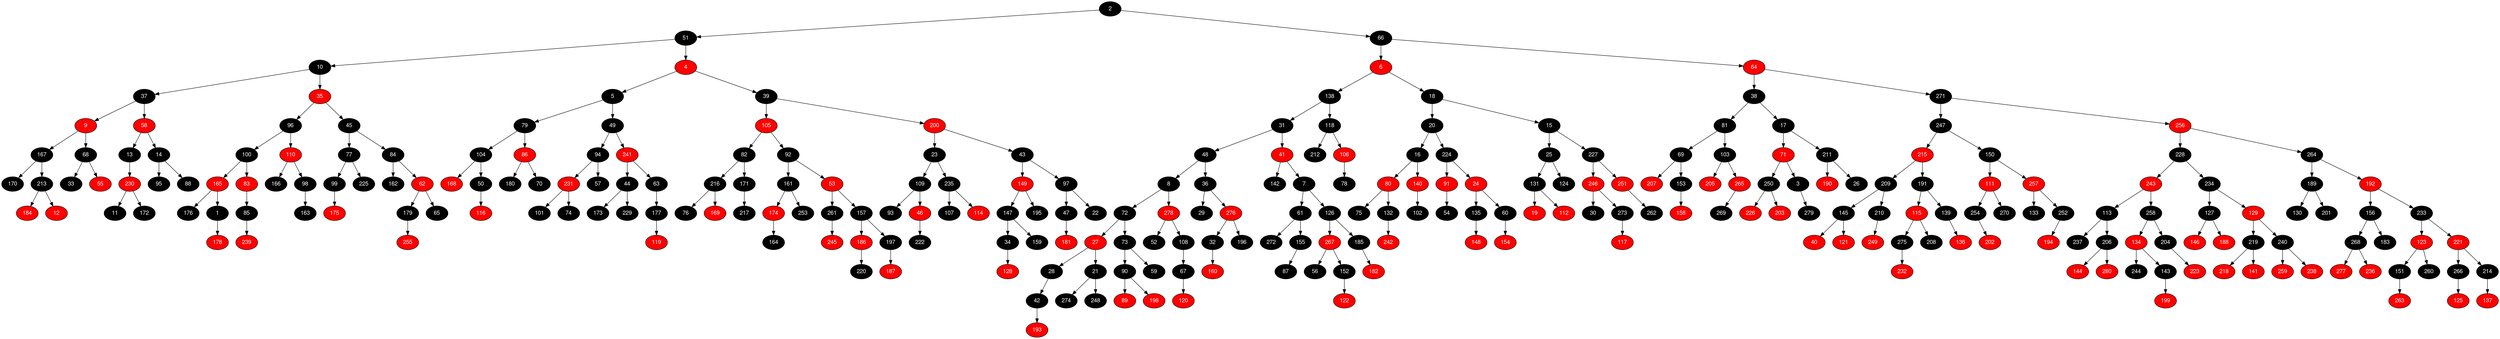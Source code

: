digraph RB_Teste {
	node [fontname="Helvetica,Arial,sans-serif" style="filled"]
	edge [fontname="Helvetica,Arial,sans-serif" color="black"]

	{
		node [fillcolor=" black" fontcolor=" white"] 2 
		node [fillcolor=" black" fontcolor=" white"] 51 
		node [fillcolor=" black" fontcolor=" white"] 10 
		node [fillcolor=" black" fontcolor=" white"] 37 
		node [fillcolor=" red" fontcolor=" white"] 9 
		node [fillcolor=" black" fontcolor=" white"] 167 
		node [fillcolor=" black" fontcolor=" white"] 170 
		node [fillcolor=" black" fontcolor=" white"] 213 
		node [fillcolor=" red" fontcolor=" white"] 184 
		node [fillcolor=" red" fontcolor=" white"] 12 
		node [fillcolor=" black" fontcolor=" white"] 68 
		node [fillcolor=" black" fontcolor=" white"] 33 
		node [fillcolor=" red" fontcolor=" white"] 55 
		node [fillcolor=" red" fontcolor=" white"] 58 
		node [fillcolor=" black" fontcolor=" white"] 13 
		node [fillcolor=" red" fontcolor=" white"] 230 
		node [fillcolor=" black" fontcolor=" white"] 11 
		node [fillcolor=" black" fontcolor=" white"] 172 
		node [fillcolor=" black" fontcolor=" white"] 14 
		node [fillcolor=" black" fontcolor=" white"] 95 
		node [fillcolor=" black" fontcolor=" white"] 88 
		node [fillcolor=" red" fontcolor=" white"] 35 
		node [fillcolor=" black" fontcolor=" white"] 96 
		node [fillcolor=" black" fontcolor=" white"] 100 
		node [fillcolor=" red" fontcolor=" white"] 165 
		node [fillcolor=" black" fontcolor=" white"] 176 
		node [fillcolor=" black" fontcolor=" white"] 1 
		node [fillcolor=" red" fontcolor=" white"] 178 
		node [fillcolor=" red" fontcolor=" white"] 83 
		node [fillcolor=" black" fontcolor=" white"] 85 
		node [fillcolor=" red" fontcolor=" white"] 239 
		node [fillcolor=" red" fontcolor=" white"] 110 
		node [fillcolor=" black" fontcolor=" white"] 166 
		node [fillcolor=" black" fontcolor=" white"] 98 
		node [fillcolor=" black" fontcolor=" white"] 163 
		node [fillcolor=" black" fontcolor=" white"] 45 
		node [fillcolor=" black" fontcolor=" white"] 77 
		node [fillcolor=" black" fontcolor=" white"] 99 
		node [fillcolor=" red" fontcolor=" white"] 175 
		node [fillcolor=" black" fontcolor=" white"] 225 
		node [fillcolor=" black" fontcolor=" white"] 84 
		node [fillcolor=" black" fontcolor=" white"] 162 
		node [fillcolor=" red" fontcolor=" white"] 62 
		node [fillcolor=" black" fontcolor=" white"] 179 
		node [fillcolor=" red" fontcolor=" white"] 255 
		node [fillcolor=" black" fontcolor=" white"] 65 
		node [fillcolor=" red" fontcolor=" white"] 4 
		node [fillcolor=" black" fontcolor=" white"] 5 
		node [fillcolor=" black" fontcolor=" white"] 79 
		node [fillcolor=" black" fontcolor=" white"] 104 
		node [fillcolor=" red" fontcolor=" white"] 168 
		node [fillcolor=" black" fontcolor=" white"] 50 
		node [fillcolor=" red" fontcolor=" white"] 116 
		node [fillcolor=" red" fontcolor=" white"] 86 
		node [fillcolor=" black" fontcolor=" white"] 180 
		node [fillcolor=" black" fontcolor=" white"] 70 
		node [fillcolor=" black" fontcolor=" white"] 49 
		node [fillcolor=" black" fontcolor=" white"] 94 
		node [fillcolor=" red" fontcolor=" white"] 231 
		node [fillcolor=" black" fontcolor=" white"] 101 
		node [fillcolor=" black" fontcolor=" white"] 74 
		node [fillcolor=" black" fontcolor=" white"] 57 
		node [fillcolor=" red" fontcolor=" white"] 241 
		node [fillcolor=" black" fontcolor=" white"] 44 
		node [fillcolor=" black" fontcolor=" white"] 173 
		node [fillcolor=" black" fontcolor=" white"] 229 
		node [fillcolor=" black" fontcolor=" white"] 63 
		node [fillcolor=" black" fontcolor=" white"] 177 
		node [fillcolor=" red" fontcolor=" white"] 119 
		node [fillcolor=" black" fontcolor=" white"] 39 
		node [fillcolor=" red" fontcolor=" white"] 105 
		node [fillcolor=" black" fontcolor=" white"] 82 
		node [fillcolor=" black" fontcolor=" white"] 216 
		node [fillcolor=" black" fontcolor=" white"] 76 
		node [fillcolor=" red" fontcolor=" white"] 169 
		node [fillcolor=" black" fontcolor=" white"] 171 
		node [fillcolor=" black" fontcolor=" white"] 217 
		node [fillcolor=" black" fontcolor=" white"] 92 
		node [fillcolor=" black" fontcolor=" white"] 161 
		node [fillcolor=" red" fontcolor=" white"] 174 
		node [fillcolor=" black" fontcolor=" white"] 164 
		node [fillcolor=" black" fontcolor=" white"] 253 
		node [fillcolor=" red" fontcolor=" white"] 53 
		node [fillcolor=" black" fontcolor=" white"] 261 
		node [fillcolor=" red" fontcolor=" white"] 245 
		node [fillcolor=" black" fontcolor=" white"] 157 
		node [fillcolor=" red" fontcolor=" white"] 186 
		node [fillcolor=" black" fontcolor=" white"] 220 
		node [fillcolor=" black" fontcolor=" white"] 197 
		node [fillcolor=" red" fontcolor=" white"] 187 
		node [fillcolor=" red" fontcolor=" white"] 200 
		node [fillcolor=" black" fontcolor=" white"] 23 
		node [fillcolor=" black" fontcolor=" white"] 109 
		node [fillcolor=" black" fontcolor=" white"] 93 
		node [fillcolor=" red" fontcolor=" white"] 46 
		node [fillcolor=" black" fontcolor=" white"] 222 
		node [fillcolor=" black" fontcolor=" white"] 235 
		node [fillcolor=" black" fontcolor=" white"] 107 
		node [fillcolor=" red" fontcolor=" white"] 114 
		node [fillcolor=" black" fontcolor=" white"] 43 
		node [fillcolor=" red" fontcolor=" white"] 149 
		node [fillcolor=" black" fontcolor=" white"] 147 
		node [fillcolor=" black" fontcolor=" white"] 34 
		node [fillcolor=" red" fontcolor=" white"] 128 
		node [fillcolor=" black" fontcolor=" white"] 159 
		node [fillcolor=" black" fontcolor=" white"] 195 
		node [fillcolor=" black" fontcolor=" white"] 97 
		node [fillcolor=" black" fontcolor=" white"] 47 
		node [fillcolor=" red" fontcolor=" white"] 181 
		node [fillcolor=" black" fontcolor=" white"] 22 
		node [fillcolor=" black" fontcolor=" white"] 66 
		node [fillcolor=" red" fontcolor=" white"] 6 
		node [fillcolor=" black" fontcolor=" white"] 138 
		node [fillcolor=" black" fontcolor=" white"] 31 
		node [fillcolor=" black" fontcolor=" white"] 48 
		node [fillcolor=" black" fontcolor=" white"] 8 
		node [fillcolor=" black" fontcolor=" white"] 72 
		node [fillcolor=" red" fontcolor=" white"] 27 
		node [fillcolor=" black" fontcolor=" white"] 28 
		node [fillcolor=" black" fontcolor=" white"] 42 
		node [fillcolor=" red" fontcolor=" white"] 193 
		node [fillcolor=" black" fontcolor=" white"] 21 
		node [fillcolor=" black" fontcolor=" white"] 274 
		node [fillcolor=" black" fontcolor=" white"] 248 
		node [fillcolor=" black" fontcolor=" white"] 73 
		node [fillcolor=" black" fontcolor=" white"] 90 
		node [fillcolor=" red" fontcolor=" white"] 89 
		node [fillcolor=" red" fontcolor=" white"] 198 
		node [fillcolor=" black" fontcolor=" white"] 59 
		node [fillcolor=" red" fontcolor=" white"] 278 
		node [fillcolor=" black" fontcolor=" white"] 52 
		node [fillcolor=" black" fontcolor=" white"] 108 
		node [fillcolor=" black" fontcolor=" white"] 67 
		node [fillcolor=" red" fontcolor=" white"] 120 
		node [fillcolor=" black" fontcolor=" white"] 36 
		node [fillcolor=" black" fontcolor=" white"] 29 
		node [fillcolor=" red" fontcolor=" white"] 276 
		node [fillcolor=" black" fontcolor=" white"] 32 
		node [fillcolor=" red" fontcolor=" white"] 160 
		node [fillcolor=" black" fontcolor=" white"] 196 
		node [fillcolor=" red" fontcolor=" white"] 41 
		node [fillcolor=" black" fontcolor=" white"] 142 
		node [fillcolor=" black" fontcolor=" white"] 7 
		node [fillcolor=" black" fontcolor=" white"] 61 
		node [fillcolor=" black" fontcolor=" white"] 272 
		node [fillcolor=" black" fontcolor=" white"] 155 
		node [fillcolor=" black" fontcolor=" white"] 87 
		node [fillcolor=" black" fontcolor=" white"] 126 
		node [fillcolor=" red" fontcolor=" white"] 267 
		node [fillcolor=" black" fontcolor=" white"] 56 
		node [fillcolor=" black" fontcolor=" white"] 152 
		node [fillcolor=" red" fontcolor=" white"] 122 
		node [fillcolor=" black" fontcolor=" white"] 185 
		node [fillcolor=" red" fontcolor=" white"] 182 
		node [fillcolor=" black" fontcolor=" white"] 118 
		node [fillcolor=" black" fontcolor=" white"] 212 
		node [fillcolor=" red" fontcolor=" white"] 106 
		node [fillcolor=" black" fontcolor=" white"] 78 
		node [fillcolor=" black" fontcolor=" white"] 18 
		node [fillcolor=" black" fontcolor=" white"] 20 
		node [fillcolor=" black" fontcolor=" white"] 16 
		node [fillcolor=" red" fontcolor=" white"] 80 
		node [fillcolor=" black" fontcolor=" white"] 75 
		node [fillcolor=" black" fontcolor=" white"] 132 
		node [fillcolor=" red" fontcolor=" white"] 242 
		node [fillcolor=" red" fontcolor=" white"] 140 
		node [fillcolor=" black" fontcolor=" white"] 102 
		node [fillcolor=" black" fontcolor=" white"] 224 
		node [fillcolor=" red" fontcolor=" white"] 91 
		node [fillcolor=" black" fontcolor=" white"] 54 
		node [fillcolor=" red" fontcolor=" white"] 24 
		node [fillcolor=" black" fontcolor=" white"] 135 
		node [fillcolor=" red" fontcolor=" white"] 148 
		node [fillcolor=" black" fontcolor=" white"] 60 
		node [fillcolor=" red" fontcolor=" white"] 154 
		node [fillcolor=" black" fontcolor=" white"] 15 
		node [fillcolor=" black" fontcolor=" white"] 25 
		node [fillcolor=" black" fontcolor=" white"] 131 
		node [fillcolor=" red" fontcolor=" white"] 19 
		node [fillcolor=" red" fontcolor=" white"] 112 
		node [fillcolor=" black" fontcolor=" white"] 124 
		node [fillcolor=" black" fontcolor=" white"] 227 
		node [fillcolor=" red" fontcolor=" white"] 246 
		node [fillcolor=" black" fontcolor=" white"] 30 
		node [fillcolor=" black" fontcolor=" white"] 273 
		node [fillcolor=" red" fontcolor=" white"] 117 
		node [fillcolor=" red" fontcolor=" white"] 251 
		node [fillcolor=" black" fontcolor=" white"] 262 
		node [fillcolor=" red" fontcolor=" white"] 64 
		node [fillcolor=" black" fontcolor=" white"] 38 
		node [fillcolor=" black" fontcolor=" white"] 81 
		node [fillcolor=" black" fontcolor=" white"] 69 
		node [fillcolor=" red" fontcolor=" white"] 207 
		node [fillcolor=" black" fontcolor=" white"] 153 
		node [fillcolor=" red" fontcolor=" white"] 158 
		node [fillcolor=" black" fontcolor=" white"] 103 
		node [fillcolor=" red" fontcolor=" white"] 205 
		node [fillcolor=" red" fontcolor=" white"] 265 
		node [fillcolor=" black" fontcolor=" white"] 269 
		node [fillcolor=" black" fontcolor=" white"] 17 
		node [fillcolor=" red" fontcolor=" white"] 71 
		node [fillcolor=" black" fontcolor=" white"] 250 
		node [fillcolor=" red" fontcolor=" white"] 226 
		node [fillcolor=" red" fontcolor=" white"] 203 
		node [fillcolor=" black" fontcolor=" white"] 3 
		node [fillcolor=" black" fontcolor=" white"] 279 
		node [fillcolor=" black" fontcolor=" white"] 211 
		node [fillcolor=" red" fontcolor=" white"] 190 
		node [fillcolor=" black" fontcolor=" white"] 26 
		node [fillcolor=" black" fontcolor=" white"] 271 
		node [fillcolor=" black" fontcolor=" white"] 247 
		node [fillcolor=" red" fontcolor=" white"] 215 
		node [fillcolor=" black" fontcolor=" white"] 209 
		node [fillcolor=" black" fontcolor=" white"] 145 
		node [fillcolor=" red" fontcolor=" white"] 40 
		node [fillcolor=" red" fontcolor=" white"] 121 
		node [fillcolor=" black" fontcolor=" white"] 210 
		node [fillcolor=" red" fontcolor=" white"] 249 
		node [fillcolor=" black" fontcolor=" white"] 191 
		node [fillcolor=" red" fontcolor=" white"] 115 
		node [fillcolor=" black" fontcolor=" white"] 275 
		node [fillcolor=" red" fontcolor=" white"] 232 
		node [fillcolor=" black" fontcolor=" white"] 208 
		node [fillcolor=" black" fontcolor=" white"] 139 
		node [fillcolor=" red" fontcolor=" white"] 136 
		node [fillcolor=" black" fontcolor=" white"] 150 
		node [fillcolor=" red" fontcolor=" white"] 111 
		node [fillcolor=" black" fontcolor=" white"] 254 
		node [fillcolor=" red" fontcolor=" white"] 202 
		node [fillcolor=" black" fontcolor=" white"] 270 
		node [fillcolor=" red" fontcolor=" white"] 257 
		node [fillcolor=" black" fontcolor=" white"] 133 
		node [fillcolor=" black" fontcolor=" white"] 252 
		node [fillcolor=" red" fontcolor=" white"] 194 
		node [fillcolor=" red" fontcolor=" white"] 256 
		node [fillcolor=" black" fontcolor=" white"] 228 
		node [fillcolor=" red" fontcolor=" white"] 243 
		node [fillcolor=" black" fontcolor=" white"] 113 
		node [fillcolor=" black" fontcolor=" white"] 237 
		node [fillcolor=" black" fontcolor=" white"] 206 
		node [fillcolor=" red" fontcolor=" white"] 144 
		node [fillcolor=" red" fontcolor=" white"] 280 
		node [fillcolor=" black" fontcolor=" white"] 258 
		node [fillcolor=" red" fontcolor=" white"] 134 
		node [fillcolor=" black" fontcolor=" white"] 244 
		node [fillcolor=" black" fontcolor=" white"] 143 
		node [fillcolor=" red" fontcolor=" white"] 199 
		node [fillcolor=" black" fontcolor=" white"] 204 
		node [fillcolor=" red" fontcolor=" white"] 223 
		node [fillcolor=" black" fontcolor=" white"] 234 
		node [fillcolor=" black" fontcolor=" white"] 127 
		node [fillcolor=" red" fontcolor=" white"] 146 
		node [fillcolor=" red" fontcolor=" white"] 188 
		node [fillcolor=" red" fontcolor=" white"] 129 
		node [fillcolor=" black" fontcolor=" white"] 219 
		node [fillcolor=" red" fontcolor=" white"] 218 
		node [fillcolor=" red" fontcolor=" white"] 141 
		node [fillcolor=" black" fontcolor=" white"] 240 
		node [fillcolor=" red" fontcolor=" white"] 259 
		node [fillcolor=" red" fontcolor=" white"] 238 
		node [fillcolor=" black" fontcolor=" white"] 264 
		node [fillcolor=" black" fontcolor=" white"] 189 
		node [fillcolor=" black" fontcolor=" white"] 130 
		node [fillcolor=" black" fontcolor=" white"] 201 
		node [fillcolor=" red" fontcolor=" white"] 192 
		node [fillcolor=" black" fontcolor=" white"] 156 
		node [fillcolor=" black" fontcolor=" white"] 268 
		node [fillcolor=" red" fontcolor=" white"] 277 
		node [fillcolor=" red" fontcolor=" white"] 236 
		node [fillcolor=" black" fontcolor=" white"] 183 
		node [fillcolor=" black" fontcolor=" white"] 233 
		node [fillcolor=" red" fontcolor=" white"] 123 
		node [fillcolor=" black" fontcolor=" white"] 151 
		node [fillcolor=" red" fontcolor=" white"] 263 
		node [fillcolor=" black" fontcolor=" white"] 260 
		node [fillcolor=" red" fontcolor=" white"] 221 
		node [fillcolor=" black" fontcolor=" white"] 266 
		node [fillcolor=" red" fontcolor=" white"] 125 
		node [fillcolor=" black" fontcolor=" white"] 214 
		node [fillcolor=" red" fontcolor=" white"] 137 
	}

	2 -> 51 
	2 -> 66 
	51 -> 10 
	51 -> 4 
	10 -> 37 
	10 -> 35 
	37 -> 9 
	37 -> 58 
	9 -> 167 
	9 -> 68 
	167 -> 170 
	167 -> 213 
	213 -> 184 
	213 -> 12 
	68 -> 33 
	68 -> 55 
	58 -> 13 
	58 -> 14 
	13 -> 230 
	230 -> 11 
	230 -> 172 
	14 -> 95 
	14 -> 88 
	35 -> 96 
	35 -> 45 
	96 -> 100 
	96 -> 110 
	100 -> 165 
	100 -> 83 
	165 -> 176 
	165 -> 1 
	1 -> 178 
	83 -> 85 
	85 -> 239 
	110 -> 166 
	110 -> 98 
	98 -> 163 
	45 -> 77 
	45 -> 84 
	77 -> 99 
	77 -> 225 
	99 -> 175 
	84 -> 162 
	84 -> 62 
	62 -> 179 
	62 -> 65 
	179 -> 255 
	4 -> 5 
	4 -> 39 
	5 -> 79 
	5 -> 49 
	79 -> 104 
	79 -> 86 
	104 -> 168 
	104 -> 50 
	50 -> 116 
	86 -> 180 
	86 -> 70 
	49 -> 94 
	49 -> 241 
	94 -> 231 
	94 -> 57 
	231 -> 101 
	231 -> 74 
	241 -> 44 
	241 -> 63 
	44 -> 173 
	44 -> 229 
	63 -> 177 
	177 -> 119 
	39 -> 105 
	39 -> 200 
	105 -> 82 
	105 -> 92 
	82 -> 216 
	82 -> 171 
	216 -> 76 
	216 -> 169 
	171 -> 217 
	92 -> 161 
	92 -> 53 
	161 -> 174 
	161 -> 253 
	174 -> 164 
	53 -> 261 
	53 -> 157 
	261 -> 245 
	157 -> 186 
	157 -> 197 
	186 -> 220 
	197 -> 187 
	200 -> 23 
	200 -> 43 
	23 -> 109 
	23 -> 235 
	109 -> 93 
	109 -> 46 
	46 -> 222 
	235 -> 107 
	235 -> 114 
	43 -> 149 
	43 -> 97 
	149 -> 147 
	149 -> 195 
	147 -> 34 
	147 -> 159 
	34 -> 128 
	97 -> 47 
	97 -> 22 
	47 -> 181 
	66 -> 6 
	66 -> 64 
	6 -> 138 
	6 -> 18 
	138 -> 31 
	138 -> 118 
	31 -> 48 
	31 -> 41 
	48 -> 8 
	48 -> 36 
	8 -> 72 
	8 -> 278 
	72 -> 27 
	72 -> 73 
	27 -> 28 
	27 -> 21 
	28 -> 42 
	42 -> 193 
	21 -> 274 
	21 -> 248 
	73 -> 90 
	73 -> 59 
	90 -> 89 
	90 -> 198 
	278 -> 52 
	278 -> 108 
	108 -> 67 
	67 -> 120 
	36 -> 29 
	36 -> 276 
	276 -> 32 
	276 -> 196 
	32 -> 160 
	41 -> 142 
	41 -> 7 
	7 -> 61 
	7 -> 126 
	61 -> 272 
	61 -> 155 
	155 -> 87 
	126 -> 267 
	126 -> 185 
	267 -> 56 
	267 -> 152 
	152 -> 122 
	185 -> 182 
	118 -> 212 
	118 -> 106 
	106 -> 78 
	18 -> 20 
	18 -> 15 
	20 -> 16 
	20 -> 224 
	16 -> 80 
	16 -> 140 
	80 -> 75 
	80 -> 132 
	132 -> 242 
	140 -> 102 
	224 -> 91 
	224 -> 24 
	91 -> 54 
	24 -> 135 
	24 -> 60 
	135 -> 148 
	60 -> 154 
	15 -> 25 
	15 -> 227 
	25 -> 131 
	25 -> 124 
	131 -> 19 
	131 -> 112 
	227 -> 246 
	227 -> 251 
	246 -> 30 
	246 -> 273 
	273 -> 117 
	251 -> 262 
	64 -> 38 
	64 -> 271 
	38 -> 81 
	38 -> 17 
	81 -> 69 
	81 -> 103 
	69 -> 207 
	69 -> 153 
	153 -> 158 
	103 -> 205 
	103 -> 265 
	265 -> 269 
	17 -> 71 
	17 -> 211 
	71 -> 250 
	71 -> 3 
	250 -> 226 
	250 -> 203 
	3 -> 279 
	211 -> 190 
	211 -> 26 
	271 -> 247 
	271 -> 256 
	247 -> 215 
	247 -> 150 
	215 -> 209 
	215 -> 191 
	209 -> 145 
	209 -> 210 
	145 -> 40 
	145 -> 121 
	210 -> 249 
	191 -> 115 
	191 -> 139 
	115 -> 275 
	115 -> 208 
	275 -> 232 
	139 -> 136 
	150 -> 111 
	150 -> 257 
	111 -> 254 
	111 -> 270 
	254 -> 202 
	257 -> 133 
	257 -> 252 
	252 -> 194 
	256 -> 228 
	256 -> 264 
	228 -> 243 
	228 -> 234 
	243 -> 113 
	243 -> 258 
	113 -> 237 
	113 -> 206 
	206 -> 144 
	206 -> 280 
	258 -> 134 
	258 -> 204 
	134 -> 244 
	134 -> 143 
	143 -> 199 
	204 -> 223 
	234 -> 127 
	234 -> 129 
	127 -> 146 
	127 -> 188 
	129 -> 219 
	129 -> 240 
	219 -> 218 
	219 -> 141 
	240 -> 259 
	240 -> 238 
	264 -> 189 
	264 -> 192 
	189 -> 130 
	189 -> 201 
	192 -> 156 
	192 -> 233 
	156 -> 268 
	156 -> 183 
	268 -> 277 
	268 -> 236 
	233 -> 123 
	233 -> 221 
	123 -> 151 
	123 -> 260 
	151 -> 263 
	221 -> 266 
	221 -> 214 
	266 -> 125 
	214 -> 137 
}
